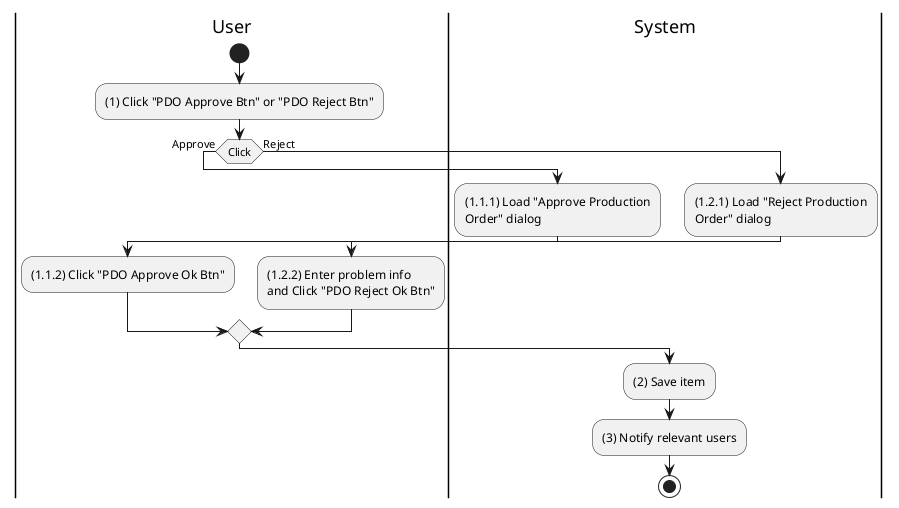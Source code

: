 @startuml production-order-approve
|u|User
|s|System

|u|
start
:(1) Click "PDO Approve Btn" or "PDO Reject Btn";
if (Click) then (Approve)
    |s|
    :(1.1.1) Load "Approve Production\nOrder" dialog;
    |u|
    :(1.1.2) Click "PDO Approve Ok Btn";
else (Reject)
    |s|
    :(1.2.1) Load "Reject Production\nOrder" dialog;
    |u|
    :(1.2.2) Enter problem info\nand Click "PDO Reject Ok Btn";
endif
|s|
:(2) Save item;
:(3) Notify relevant users;
stop
@enduml
